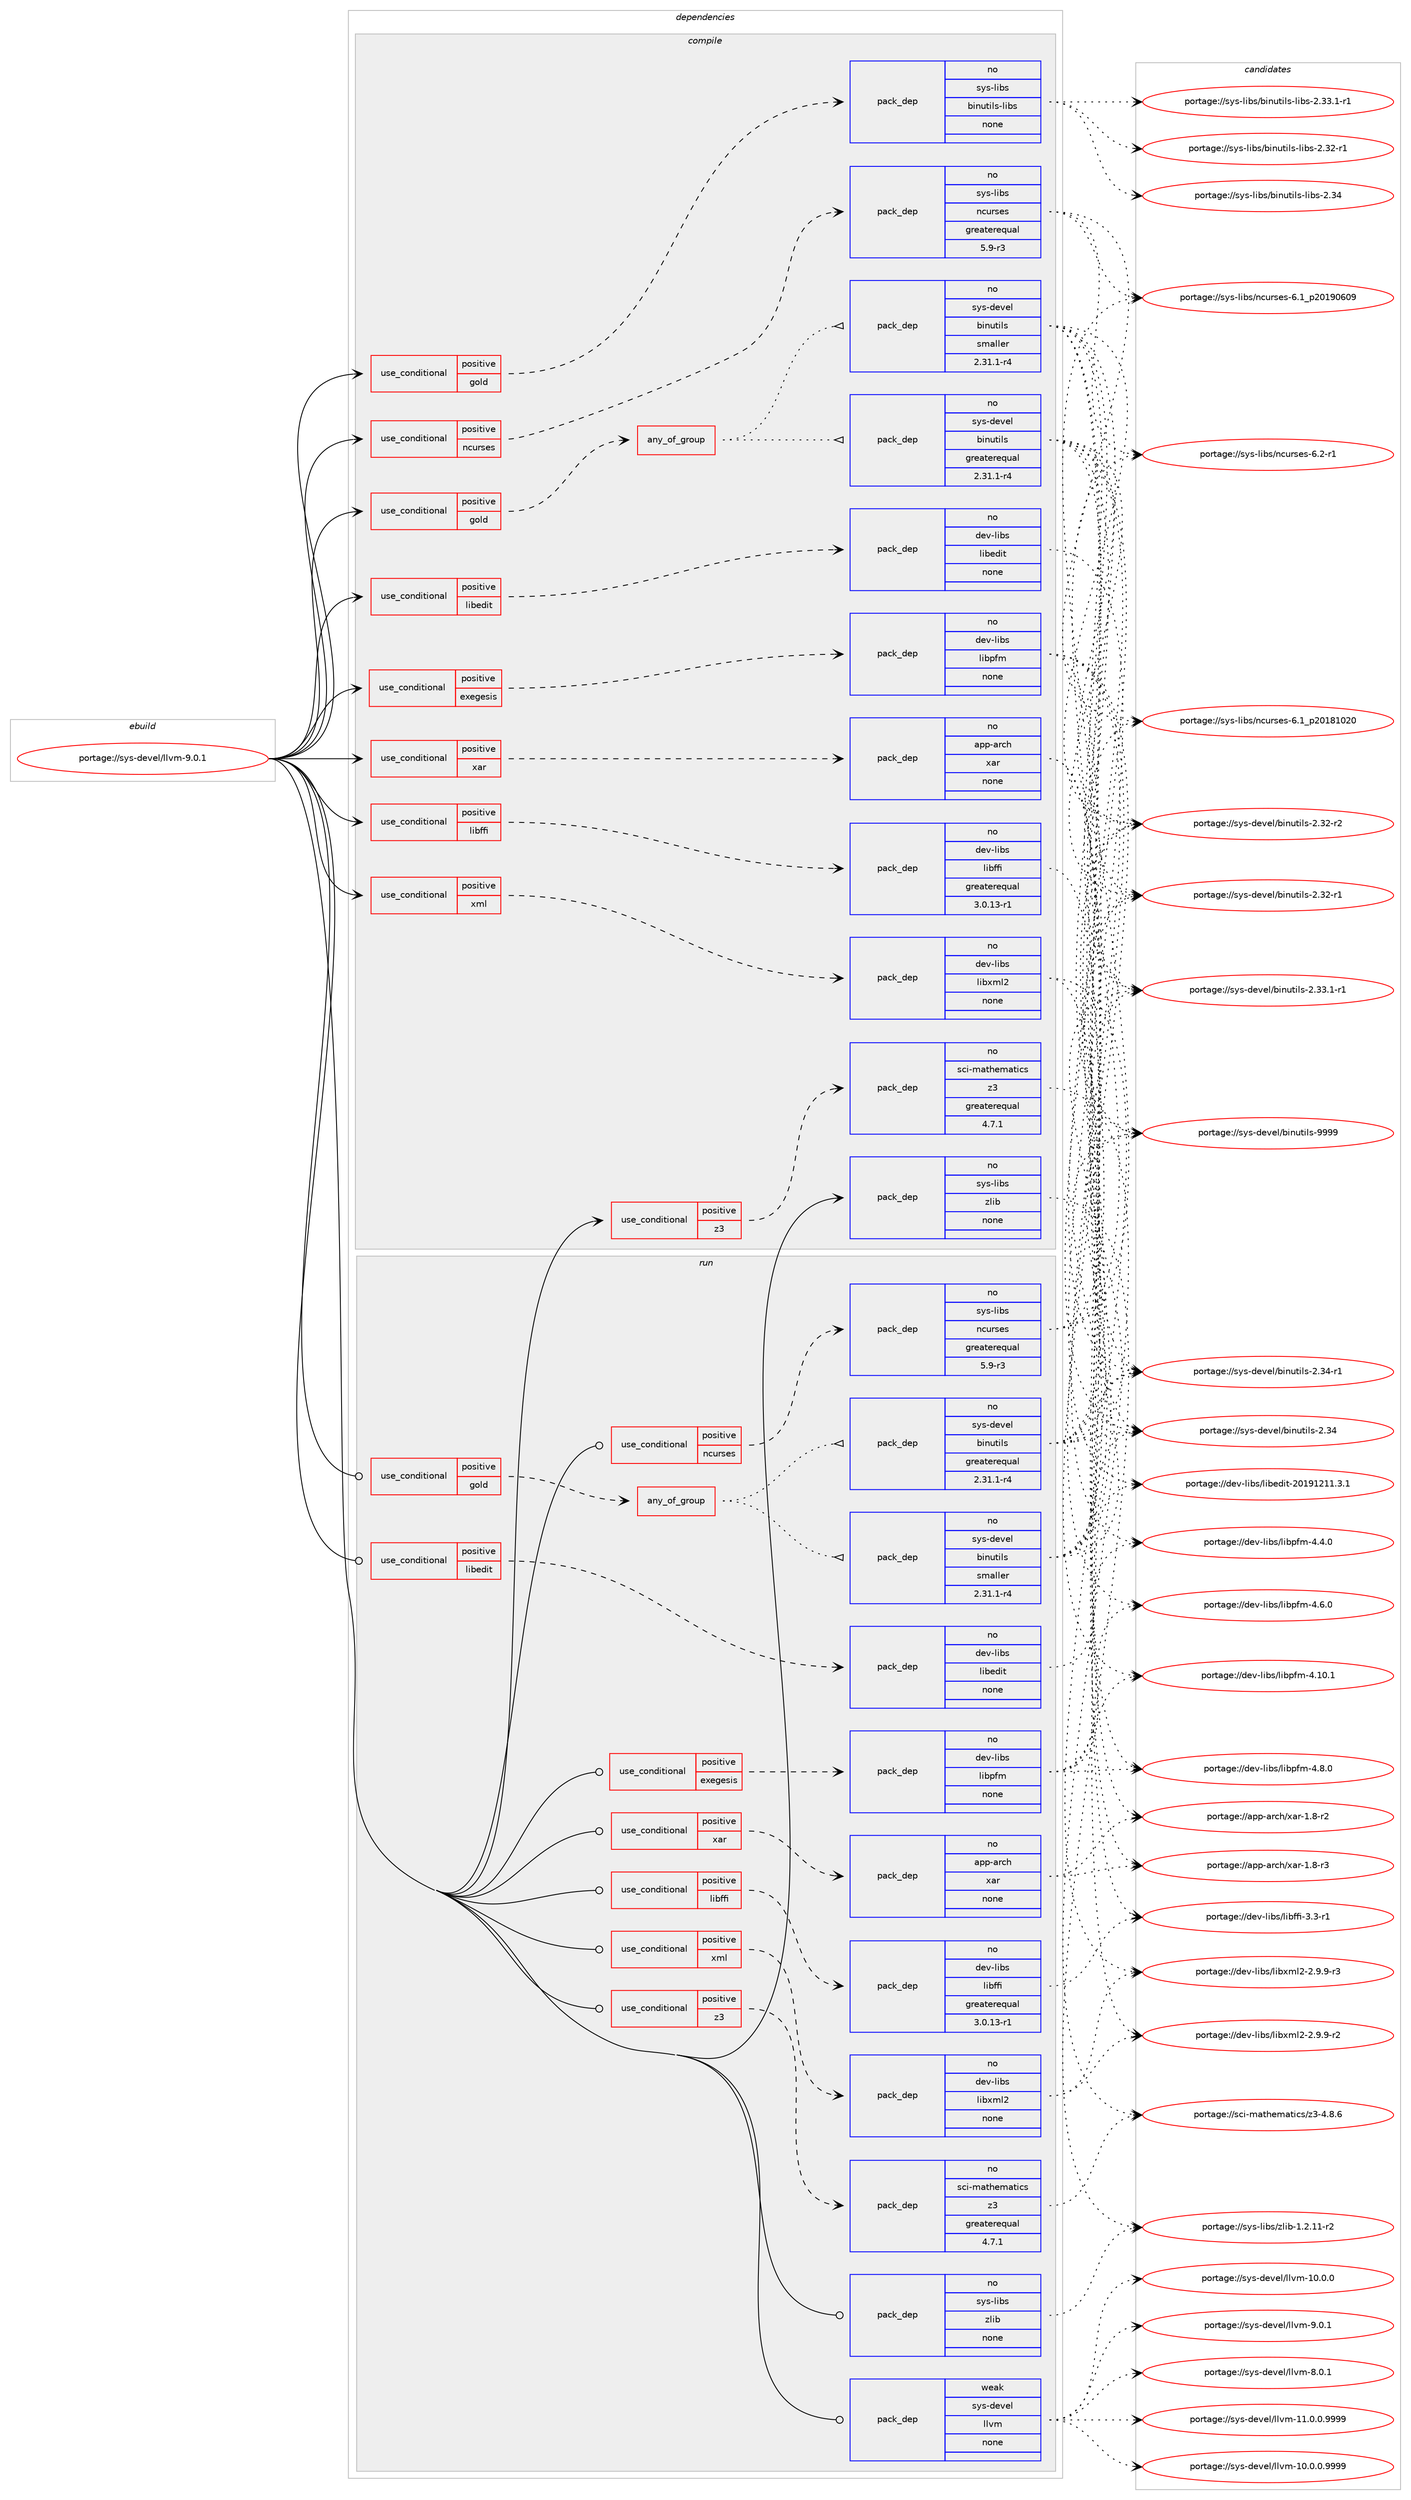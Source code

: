 digraph prolog {

# *************
# Graph options
# *************

newrank=true;
concentrate=true;
compound=true;
graph [rankdir=LR,fontname=Helvetica,fontsize=10,ranksep=1.5];#, ranksep=2.5, nodesep=0.2];
edge  [arrowhead=vee];
node  [fontname=Helvetica,fontsize=10];

# **********
# The ebuild
# **********

subgraph cluster_leftcol {
color=gray;
rank=same;
label=<<i>ebuild</i>>;
id [label="portage://sys-devel/llvm-9.0.1", color=red, width=4, href="../sys-devel/llvm-9.0.1.svg"];
}

# ****************
# The dependencies
# ****************

subgraph cluster_midcol {
color=gray;
label=<<i>dependencies</i>>;
subgraph cluster_compile {
fillcolor="#eeeeee";
style=filled;
label=<<i>compile</i>>;
subgraph cond589 {
dependency4130 [label=<<TABLE BORDER="0" CELLBORDER="1" CELLSPACING="0" CELLPADDING="4"><TR><TD ROWSPAN="3" CELLPADDING="10">use_conditional</TD></TR><TR><TD>positive</TD></TR><TR><TD>exegesis</TD></TR></TABLE>>, shape=none, color=red];
subgraph pack3447 {
dependency4131 [label=<<TABLE BORDER="0" CELLBORDER="1" CELLSPACING="0" CELLPADDING="4" WIDTH="220"><TR><TD ROWSPAN="6" CELLPADDING="30">pack_dep</TD></TR><TR><TD WIDTH="110">no</TD></TR><TR><TD>dev-libs</TD></TR><TR><TD>libpfm</TD></TR><TR><TD>none</TD></TR><TR><TD></TD></TR></TABLE>>, shape=none, color=blue];
}
dependency4130:e -> dependency4131:w [weight=20,style="dashed",arrowhead="vee"];
}
id:e -> dependency4130:w [weight=20,style="solid",arrowhead="vee"];
subgraph cond590 {
dependency4132 [label=<<TABLE BORDER="0" CELLBORDER="1" CELLSPACING="0" CELLPADDING="4"><TR><TD ROWSPAN="3" CELLPADDING="10">use_conditional</TD></TR><TR><TD>positive</TD></TR><TR><TD>gold</TD></TR></TABLE>>, shape=none, color=red];
subgraph any92 {
dependency4133 [label=<<TABLE BORDER="0" CELLBORDER="1" CELLSPACING="0" CELLPADDING="4"><TR><TD CELLPADDING="10">any_of_group</TD></TR></TABLE>>, shape=none, color=red];subgraph pack3448 {
dependency4134 [label=<<TABLE BORDER="0" CELLBORDER="1" CELLSPACING="0" CELLPADDING="4" WIDTH="220"><TR><TD ROWSPAN="6" CELLPADDING="30">pack_dep</TD></TR><TR><TD WIDTH="110">no</TD></TR><TR><TD>sys-devel</TD></TR><TR><TD>binutils</TD></TR><TR><TD>greaterequal</TD></TR><TR><TD>2.31.1-r4</TD></TR></TABLE>>, shape=none, color=blue];
}
dependency4133:e -> dependency4134:w [weight=20,style="dotted",arrowhead="oinv"];
subgraph pack3449 {
dependency4135 [label=<<TABLE BORDER="0" CELLBORDER="1" CELLSPACING="0" CELLPADDING="4" WIDTH="220"><TR><TD ROWSPAN="6" CELLPADDING="30">pack_dep</TD></TR><TR><TD WIDTH="110">no</TD></TR><TR><TD>sys-devel</TD></TR><TR><TD>binutils</TD></TR><TR><TD>smaller</TD></TR><TR><TD>2.31.1-r4</TD></TR></TABLE>>, shape=none, color=blue];
}
dependency4133:e -> dependency4135:w [weight=20,style="dotted",arrowhead="oinv"];
}
dependency4132:e -> dependency4133:w [weight=20,style="dashed",arrowhead="vee"];
}
id:e -> dependency4132:w [weight=20,style="solid",arrowhead="vee"];
subgraph cond591 {
dependency4136 [label=<<TABLE BORDER="0" CELLBORDER="1" CELLSPACING="0" CELLPADDING="4"><TR><TD ROWSPAN="3" CELLPADDING="10">use_conditional</TD></TR><TR><TD>positive</TD></TR><TR><TD>gold</TD></TR></TABLE>>, shape=none, color=red];
subgraph pack3450 {
dependency4137 [label=<<TABLE BORDER="0" CELLBORDER="1" CELLSPACING="0" CELLPADDING="4" WIDTH="220"><TR><TD ROWSPAN="6" CELLPADDING="30">pack_dep</TD></TR><TR><TD WIDTH="110">no</TD></TR><TR><TD>sys-libs</TD></TR><TR><TD>binutils-libs</TD></TR><TR><TD>none</TD></TR><TR><TD></TD></TR></TABLE>>, shape=none, color=blue];
}
dependency4136:e -> dependency4137:w [weight=20,style="dashed",arrowhead="vee"];
}
id:e -> dependency4136:w [weight=20,style="solid",arrowhead="vee"];
subgraph cond592 {
dependency4138 [label=<<TABLE BORDER="0" CELLBORDER="1" CELLSPACING="0" CELLPADDING="4"><TR><TD ROWSPAN="3" CELLPADDING="10">use_conditional</TD></TR><TR><TD>positive</TD></TR><TR><TD>libedit</TD></TR></TABLE>>, shape=none, color=red];
subgraph pack3451 {
dependency4139 [label=<<TABLE BORDER="0" CELLBORDER="1" CELLSPACING="0" CELLPADDING="4" WIDTH="220"><TR><TD ROWSPAN="6" CELLPADDING="30">pack_dep</TD></TR><TR><TD WIDTH="110">no</TD></TR><TR><TD>dev-libs</TD></TR><TR><TD>libedit</TD></TR><TR><TD>none</TD></TR><TR><TD></TD></TR></TABLE>>, shape=none, color=blue];
}
dependency4138:e -> dependency4139:w [weight=20,style="dashed",arrowhead="vee"];
}
id:e -> dependency4138:w [weight=20,style="solid",arrowhead="vee"];
subgraph cond593 {
dependency4140 [label=<<TABLE BORDER="0" CELLBORDER="1" CELLSPACING="0" CELLPADDING="4"><TR><TD ROWSPAN="3" CELLPADDING="10">use_conditional</TD></TR><TR><TD>positive</TD></TR><TR><TD>libffi</TD></TR></TABLE>>, shape=none, color=red];
subgraph pack3452 {
dependency4141 [label=<<TABLE BORDER="0" CELLBORDER="1" CELLSPACING="0" CELLPADDING="4" WIDTH="220"><TR><TD ROWSPAN="6" CELLPADDING="30">pack_dep</TD></TR><TR><TD WIDTH="110">no</TD></TR><TR><TD>dev-libs</TD></TR><TR><TD>libffi</TD></TR><TR><TD>greaterequal</TD></TR><TR><TD>3.0.13-r1</TD></TR></TABLE>>, shape=none, color=blue];
}
dependency4140:e -> dependency4141:w [weight=20,style="dashed",arrowhead="vee"];
}
id:e -> dependency4140:w [weight=20,style="solid",arrowhead="vee"];
subgraph cond594 {
dependency4142 [label=<<TABLE BORDER="0" CELLBORDER="1" CELLSPACING="0" CELLPADDING="4"><TR><TD ROWSPAN="3" CELLPADDING="10">use_conditional</TD></TR><TR><TD>positive</TD></TR><TR><TD>ncurses</TD></TR></TABLE>>, shape=none, color=red];
subgraph pack3453 {
dependency4143 [label=<<TABLE BORDER="0" CELLBORDER="1" CELLSPACING="0" CELLPADDING="4" WIDTH="220"><TR><TD ROWSPAN="6" CELLPADDING="30">pack_dep</TD></TR><TR><TD WIDTH="110">no</TD></TR><TR><TD>sys-libs</TD></TR><TR><TD>ncurses</TD></TR><TR><TD>greaterequal</TD></TR><TR><TD>5.9-r3</TD></TR></TABLE>>, shape=none, color=blue];
}
dependency4142:e -> dependency4143:w [weight=20,style="dashed",arrowhead="vee"];
}
id:e -> dependency4142:w [weight=20,style="solid",arrowhead="vee"];
subgraph cond595 {
dependency4144 [label=<<TABLE BORDER="0" CELLBORDER="1" CELLSPACING="0" CELLPADDING="4"><TR><TD ROWSPAN="3" CELLPADDING="10">use_conditional</TD></TR><TR><TD>positive</TD></TR><TR><TD>xar</TD></TR></TABLE>>, shape=none, color=red];
subgraph pack3454 {
dependency4145 [label=<<TABLE BORDER="0" CELLBORDER="1" CELLSPACING="0" CELLPADDING="4" WIDTH="220"><TR><TD ROWSPAN="6" CELLPADDING="30">pack_dep</TD></TR><TR><TD WIDTH="110">no</TD></TR><TR><TD>app-arch</TD></TR><TR><TD>xar</TD></TR><TR><TD>none</TD></TR><TR><TD></TD></TR></TABLE>>, shape=none, color=blue];
}
dependency4144:e -> dependency4145:w [weight=20,style="dashed",arrowhead="vee"];
}
id:e -> dependency4144:w [weight=20,style="solid",arrowhead="vee"];
subgraph cond596 {
dependency4146 [label=<<TABLE BORDER="0" CELLBORDER="1" CELLSPACING="0" CELLPADDING="4"><TR><TD ROWSPAN="3" CELLPADDING="10">use_conditional</TD></TR><TR><TD>positive</TD></TR><TR><TD>xml</TD></TR></TABLE>>, shape=none, color=red];
subgraph pack3455 {
dependency4147 [label=<<TABLE BORDER="0" CELLBORDER="1" CELLSPACING="0" CELLPADDING="4" WIDTH="220"><TR><TD ROWSPAN="6" CELLPADDING="30">pack_dep</TD></TR><TR><TD WIDTH="110">no</TD></TR><TR><TD>dev-libs</TD></TR><TR><TD>libxml2</TD></TR><TR><TD>none</TD></TR><TR><TD></TD></TR></TABLE>>, shape=none, color=blue];
}
dependency4146:e -> dependency4147:w [weight=20,style="dashed",arrowhead="vee"];
}
id:e -> dependency4146:w [weight=20,style="solid",arrowhead="vee"];
subgraph cond597 {
dependency4148 [label=<<TABLE BORDER="0" CELLBORDER="1" CELLSPACING="0" CELLPADDING="4"><TR><TD ROWSPAN="3" CELLPADDING="10">use_conditional</TD></TR><TR><TD>positive</TD></TR><TR><TD>z3</TD></TR></TABLE>>, shape=none, color=red];
subgraph pack3456 {
dependency4149 [label=<<TABLE BORDER="0" CELLBORDER="1" CELLSPACING="0" CELLPADDING="4" WIDTH="220"><TR><TD ROWSPAN="6" CELLPADDING="30">pack_dep</TD></TR><TR><TD WIDTH="110">no</TD></TR><TR><TD>sci-mathematics</TD></TR><TR><TD>z3</TD></TR><TR><TD>greaterequal</TD></TR><TR><TD>4.7.1</TD></TR></TABLE>>, shape=none, color=blue];
}
dependency4148:e -> dependency4149:w [weight=20,style="dashed",arrowhead="vee"];
}
id:e -> dependency4148:w [weight=20,style="solid",arrowhead="vee"];
subgraph pack3457 {
dependency4150 [label=<<TABLE BORDER="0" CELLBORDER="1" CELLSPACING="0" CELLPADDING="4" WIDTH="220"><TR><TD ROWSPAN="6" CELLPADDING="30">pack_dep</TD></TR><TR><TD WIDTH="110">no</TD></TR><TR><TD>sys-libs</TD></TR><TR><TD>zlib</TD></TR><TR><TD>none</TD></TR><TR><TD></TD></TR></TABLE>>, shape=none, color=blue];
}
id:e -> dependency4150:w [weight=20,style="solid",arrowhead="vee"];
}
subgraph cluster_compileandrun {
fillcolor="#eeeeee";
style=filled;
label=<<i>compile and run</i>>;
}
subgraph cluster_run {
fillcolor="#eeeeee";
style=filled;
label=<<i>run</i>>;
subgraph cond598 {
dependency4151 [label=<<TABLE BORDER="0" CELLBORDER="1" CELLSPACING="0" CELLPADDING="4"><TR><TD ROWSPAN="3" CELLPADDING="10">use_conditional</TD></TR><TR><TD>positive</TD></TR><TR><TD>exegesis</TD></TR></TABLE>>, shape=none, color=red];
subgraph pack3458 {
dependency4152 [label=<<TABLE BORDER="0" CELLBORDER="1" CELLSPACING="0" CELLPADDING="4" WIDTH="220"><TR><TD ROWSPAN="6" CELLPADDING="30">pack_dep</TD></TR><TR><TD WIDTH="110">no</TD></TR><TR><TD>dev-libs</TD></TR><TR><TD>libpfm</TD></TR><TR><TD>none</TD></TR><TR><TD></TD></TR></TABLE>>, shape=none, color=blue];
}
dependency4151:e -> dependency4152:w [weight=20,style="dashed",arrowhead="vee"];
}
id:e -> dependency4151:w [weight=20,style="solid",arrowhead="odot"];
subgraph cond599 {
dependency4153 [label=<<TABLE BORDER="0" CELLBORDER="1" CELLSPACING="0" CELLPADDING="4"><TR><TD ROWSPAN="3" CELLPADDING="10">use_conditional</TD></TR><TR><TD>positive</TD></TR><TR><TD>gold</TD></TR></TABLE>>, shape=none, color=red];
subgraph any93 {
dependency4154 [label=<<TABLE BORDER="0" CELLBORDER="1" CELLSPACING="0" CELLPADDING="4"><TR><TD CELLPADDING="10">any_of_group</TD></TR></TABLE>>, shape=none, color=red];subgraph pack3459 {
dependency4155 [label=<<TABLE BORDER="0" CELLBORDER="1" CELLSPACING="0" CELLPADDING="4" WIDTH="220"><TR><TD ROWSPAN="6" CELLPADDING="30">pack_dep</TD></TR><TR><TD WIDTH="110">no</TD></TR><TR><TD>sys-devel</TD></TR><TR><TD>binutils</TD></TR><TR><TD>greaterequal</TD></TR><TR><TD>2.31.1-r4</TD></TR></TABLE>>, shape=none, color=blue];
}
dependency4154:e -> dependency4155:w [weight=20,style="dotted",arrowhead="oinv"];
subgraph pack3460 {
dependency4156 [label=<<TABLE BORDER="0" CELLBORDER="1" CELLSPACING="0" CELLPADDING="4" WIDTH="220"><TR><TD ROWSPAN="6" CELLPADDING="30">pack_dep</TD></TR><TR><TD WIDTH="110">no</TD></TR><TR><TD>sys-devel</TD></TR><TR><TD>binutils</TD></TR><TR><TD>smaller</TD></TR><TR><TD>2.31.1-r4</TD></TR></TABLE>>, shape=none, color=blue];
}
dependency4154:e -> dependency4156:w [weight=20,style="dotted",arrowhead="oinv"];
}
dependency4153:e -> dependency4154:w [weight=20,style="dashed",arrowhead="vee"];
}
id:e -> dependency4153:w [weight=20,style="solid",arrowhead="odot"];
subgraph cond600 {
dependency4157 [label=<<TABLE BORDER="0" CELLBORDER="1" CELLSPACING="0" CELLPADDING="4"><TR><TD ROWSPAN="3" CELLPADDING="10">use_conditional</TD></TR><TR><TD>positive</TD></TR><TR><TD>libedit</TD></TR></TABLE>>, shape=none, color=red];
subgraph pack3461 {
dependency4158 [label=<<TABLE BORDER="0" CELLBORDER="1" CELLSPACING="0" CELLPADDING="4" WIDTH="220"><TR><TD ROWSPAN="6" CELLPADDING="30">pack_dep</TD></TR><TR><TD WIDTH="110">no</TD></TR><TR><TD>dev-libs</TD></TR><TR><TD>libedit</TD></TR><TR><TD>none</TD></TR><TR><TD></TD></TR></TABLE>>, shape=none, color=blue];
}
dependency4157:e -> dependency4158:w [weight=20,style="dashed",arrowhead="vee"];
}
id:e -> dependency4157:w [weight=20,style="solid",arrowhead="odot"];
subgraph cond601 {
dependency4159 [label=<<TABLE BORDER="0" CELLBORDER="1" CELLSPACING="0" CELLPADDING="4"><TR><TD ROWSPAN="3" CELLPADDING="10">use_conditional</TD></TR><TR><TD>positive</TD></TR><TR><TD>libffi</TD></TR></TABLE>>, shape=none, color=red];
subgraph pack3462 {
dependency4160 [label=<<TABLE BORDER="0" CELLBORDER="1" CELLSPACING="0" CELLPADDING="4" WIDTH="220"><TR><TD ROWSPAN="6" CELLPADDING="30">pack_dep</TD></TR><TR><TD WIDTH="110">no</TD></TR><TR><TD>dev-libs</TD></TR><TR><TD>libffi</TD></TR><TR><TD>greaterequal</TD></TR><TR><TD>3.0.13-r1</TD></TR></TABLE>>, shape=none, color=blue];
}
dependency4159:e -> dependency4160:w [weight=20,style="dashed",arrowhead="vee"];
}
id:e -> dependency4159:w [weight=20,style="solid",arrowhead="odot"];
subgraph cond602 {
dependency4161 [label=<<TABLE BORDER="0" CELLBORDER="1" CELLSPACING="0" CELLPADDING="4"><TR><TD ROWSPAN="3" CELLPADDING="10">use_conditional</TD></TR><TR><TD>positive</TD></TR><TR><TD>ncurses</TD></TR></TABLE>>, shape=none, color=red];
subgraph pack3463 {
dependency4162 [label=<<TABLE BORDER="0" CELLBORDER="1" CELLSPACING="0" CELLPADDING="4" WIDTH="220"><TR><TD ROWSPAN="6" CELLPADDING="30">pack_dep</TD></TR><TR><TD WIDTH="110">no</TD></TR><TR><TD>sys-libs</TD></TR><TR><TD>ncurses</TD></TR><TR><TD>greaterequal</TD></TR><TR><TD>5.9-r3</TD></TR></TABLE>>, shape=none, color=blue];
}
dependency4161:e -> dependency4162:w [weight=20,style="dashed",arrowhead="vee"];
}
id:e -> dependency4161:w [weight=20,style="solid",arrowhead="odot"];
subgraph cond603 {
dependency4163 [label=<<TABLE BORDER="0" CELLBORDER="1" CELLSPACING="0" CELLPADDING="4"><TR><TD ROWSPAN="3" CELLPADDING="10">use_conditional</TD></TR><TR><TD>positive</TD></TR><TR><TD>xar</TD></TR></TABLE>>, shape=none, color=red];
subgraph pack3464 {
dependency4164 [label=<<TABLE BORDER="0" CELLBORDER="1" CELLSPACING="0" CELLPADDING="4" WIDTH="220"><TR><TD ROWSPAN="6" CELLPADDING="30">pack_dep</TD></TR><TR><TD WIDTH="110">no</TD></TR><TR><TD>app-arch</TD></TR><TR><TD>xar</TD></TR><TR><TD>none</TD></TR><TR><TD></TD></TR></TABLE>>, shape=none, color=blue];
}
dependency4163:e -> dependency4164:w [weight=20,style="dashed",arrowhead="vee"];
}
id:e -> dependency4163:w [weight=20,style="solid",arrowhead="odot"];
subgraph cond604 {
dependency4165 [label=<<TABLE BORDER="0" CELLBORDER="1" CELLSPACING="0" CELLPADDING="4"><TR><TD ROWSPAN="3" CELLPADDING="10">use_conditional</TD></TR><TR><TD>positive</TD></TR><TR><TD>xml</TD></TR></TABLE>>, shape=none, color=red];
subgraph pack3465 {
dependency4166 [label=<<TABLE BORDER="0" CELLBORDER="1" CELLSPACING="0" CELLPADDING="4" WIDTH="220"><TR><TD ROWSPAN="6" CELLPADDING="30">pack_dep</TD></TR><TR><TD WIDTH="110">no</TD></TR><TR><TD>dev-libs</TD></TR><TR><TD>libxml2</TD></TR><TR><TD>none</TD></TR><TR><TD></TD></TR></TABLE>>, shape=none, color=blue];
}
dependency4165:e -> dependency4166:w [weight=20,style="dashed",arrowhead="vee"];
}
id:e -> dependency4165:w [weight=20,style="solid",arrowhead="odot"];
subgraph cond605 {
dependency4167 [label=<<TABLE BORDER="0" CELLBORDER="1" CELLSPACING="0" CELLPADDING="4"><TR><TD ROWSPAN="3" CELLPADDING="10">use_conditional</TD></TR><TR><TD>positive</TD></TR><TR><TD>z3</TD></TR></TABLE>>, shape=none, color=red];
subgraph pack3466 {
dependency4168 [label=<<TABLE BORDER="0" CELLBORDER="1" CELLSPACING="0" CELLPADDING="4" WIDTH="220"><TR><TD ROWSPAN="6" CELLPADDING="30">pack_dep</TD></TR><TR><TD WIDTH="110">no</TD></TR><TR><TD>sci-mathematics</TD></TR><TR><TD>z3</TD></TR><TR><TD>greaterequal</TD></TR><TR><TD>4.7.1</TD></TR></TABLE>>, shape=none, color=blue];
}
dependency4167:e -> dependency4168:w [weight=20,style="dashed",arrowhead="vee"];
}
id:e -> dependency4167:w [weight=20,style="solid",arrowhead="odot"];
subgraph pack3467 {
dependency4169 [label=<<TABLE BORDER="0" CELLBORDER="1" CELLSPACING="0" CELLPADDING="4" WIDTH="220"><TR><TD ROWSPAN="6" CELLPADDING="30">pack_dep</TD></TR><TR><TD WIDTH="110">no</TD></TR><TR><TD>sys-libs</TD></TR><TR><TD>zlib</TD></TR><TR><TD>none</TD></TR><TR><TD></TD></TR></TABLE>>, shape=none, color=blue];
}
id:e -> dependency4169:w [weight=20,style="solid",arrowhead="odot"];
subgraph pack3468 {
dependency4170 [label=<<TABLE BORDER="0" CELLBORDER="1" CELLSPACING="0" CELLPADDING="4" WIDTH="220"><TR><TD ROWSPAN="6" CELLPADDING="30">pack_dep</TD></TR><TR><TD WIDTH="110">weak</TD></TR><TR><TD>sys-devel</TD></TR><TR><TD>llvm</TD></TR><TR><TD>none</TD></TR><TR><TD></TD></TR></TABLE>>, shape=none, color=blue];
}
id:e -> dependency4170:w [weight=20,style="solid",arrowhead="odot"];
}
}

# **************
# The candidates
# **************

subgraph cluster_choices {
rank=same;
color=gray;
label=<<i>candidates</i>>;

subgraph choice3447 {
color=black;
nodesep=1;
choice10010111845108105981154710810598112102109455246564648 [label="portage://dev-libs/libpfm-4.8.0", color=red, width=4,href="../dev-libs/libpfm-4.8.0.svg"];
choice10010111845108105981154710810598112102109455246544648 [label="portage://dev-libs/libpfm-4.6.0", color=red, width=4,href="../dev-libs/libpfm-4.6.0.svg"];
choice10010111845108105981154710810598112102109455246524648 [label="portage://dev-libs/libpfm-4.4.0", color=red, width=4,href="../dev-libs/libpfm-4.4.0.svg"];
choice1001011184510810598115471081059811210210945524649484649 [label="portage://dev-libs/libpfm-4.10.1", color=red, width=4,href="../dev-libs/libpfm-4.10.1.svg"];
dependency4131:e -> choice10010111845108105981154710810598112102109455246564648:w [style=dotted,weight="100"];
dependency4131:e -> choice10010111845108105981154710810598112102109455246544648:w [style=dotted,weight="100"];
dependency4131:e -> choice10010111845108105981154710810598112102109455246524648:w [style=dotted,weight="100"];
dependency4131:e -> choice1001011184510810598115471081059811210210945524649484649:w [style=dotted,weight="100"];
}
subgraph choice3448 {
color=black;
nodesep=1;
choice1151211154510010111810110847981051101171161051081154557575757 [label="portage://sys-devel/binutils-9999", color=red, width=4,href="../sys-devel/binutils-9999.svg"];
choice11512111545100101118101108479810511011711610510811545504651524511449 [label="portage://sys-devel/binutils-2.34-r1", color=red, width=4,href="../sys-devel/binutils-2.34-r1.svg"];
choice1151211154510010111810110847981051101171161051081154550465152 [label="portage://sys-devel/binutils-2.34", color=red, width=4,href="../sys-devel/binutils-2.34.svg"];
choice115121115451001011181011084798105110117116105108115455046515146494511449 [label="portage://sys-devel/binutils-2.33.1-r1", color=red, width=4,href="../sys-devel/binutils-2.33.1-r1.svg"];
choice11512111545100101118101108479810511011711610510811545504651504511450 [label="portage://sys-devel/binutils-2.32-r2", color=red, width=4,href="../sys-devel/binutils-2.32-r2.svg"];
choice11512111545100101118101108479810511011711610510811545504651504511449 [label="portage://sys-devel/binutils-2.32-r1", color=red, width=4,href="../sys-devel/binutils-2.32-r1.svg"];
dependency4134:e -> choice1151211154510010111810110847981051101171161051081154557575757:w [style=dotted,weight="100"];
dependency4134:e -> choice11512111545100101118101108479810511011711610510811545504651524511449:w [style=dotted,weight="100"];
dependency4134:e -> choice1151211154510010111810110847981051101171161051081154550465152:w [style=dotted,weight="100"];
dependency4134:e -> choice115121115451001011181011084798105110117116105108115455046515146494511449:w [style=dotted,weight="100"];
dependency4134:e -> choice11512111545100101118101108479810511011711610510811545504651504511450:w [style=dotted,weight="100"];
dependency4134:e -> choice11512111545100101118101108479810511011711610510811545504651504511449:w [style=dotted,weight="100"];
}
subgraph choice3449 {
color=black;
nodesep=1;
choice1151211154510010111810110847981051101171161051081154557575757 [label="portage://sys-devel/binutils-9999", color=red, width=4,href="../sys-devel/binutils-9999.svg"];
choice11512111545100101118101108479810511011711610510811545504651524511449 [label="portage://sys-devel/binutils-2.34-r1", color=red, width=4,href="../sys-devel/binutils-2.34-r1.svg"];
choice1151211154510010111810110847981051101171161051081154550465152 [label="portage://sys-devel/binutils-2.34", color=red, width=4,href="../sys-devel/binutils-2.34.svg"];
choice115121115451001011181011084798105110117116105108115455046515146494511449 [label="portage://sys-devel/binutils-2.33.1-r1", color=red, width=4,href="../sys-devel/binutils-2.33.1-r1.svg"];
choice11512111545100101118101108479810511011711610510811545504651504511450 [label="portage://sys-devel/binutils-2.32-r2", color=red, width=4,href="../sys-devel/binutils-2.32-r2.svg"];
choice11512111545100101118101108479810511011711610510811545504651504511449 [label="portage://sys-devel/binutils-2.32-r1", color=red, width=4,href="../sys-devel/binutils-2.32-r1.svg"];
dependency4135:e -> choice1151211154510010111810110847981051101171161051081154557575757:w [style=dotted,weight="100"];
dependency4135:e -> choice11512111545100101118101108479810511011711610510811545504651524511449:w [style=dotted,weight="100"];
dependency4135:e -> choice1151211154510010111810110847981051101171161051081154550465152:w [style=dotted,weight="100"];
dependency4135:e -> choice115121115451001011181011084798105110117116105108115455046515146494511449:w [style=dotted,weight="100"];
dependency4135:e -> choice11512111545100101118101108479810511011711610510811545504651504511450:w [style=dotted,weight="100"];
dependency4135:e -> choice11512111545100101118101108479810511011711610510811545504651504511449:w [style=dotted,weight="100"];
}
subgraph choice3450 {
color=black;
nodesep=1;
choice1151211154510810598115479810511011711610510811545108105981154550465152 [label="portage://sys-libs/binutils-libs-2.34", color=red, width=4,href="../sys-libs/binutils-libs-2.34.svg"];
choice115121115451081059811547981051101171161051081154510810598115455046515146494511449 [label="portage://sys-libs/binutils-libs-2.33.1-r1", color=red, width=4,href="../sys-libs/binutils-libs-2.33.1-r1.svg"];
choice11512111545108105981154798105110117116105108115451081059811545504651504511449 [label="portage://sys-libs/binutils-libs-2.32-r1", color=red, width=4,href="../sys-libs/binutils-libs-2.32-r1.svg"];
dependency4137:e -> choice1151211154510810598115479810511011711610510811545108105981154550465152:w [style=dotted,weight="100"];
dependency4137:e -> choice115121115451081059811547981051101171161051081154510810598115455046515146494511449:w [style=dotted,weight="100"];
dependency4137:e -> choice11512111545108105981154798105110117116105108115451081059811545504651504511449:w [style=dotted,weight="100"];
}
subgraph choice3451 {
color=black;
nodesep=1;
choice1001011184510810598115471081059810110010511645504849574950494946514649 [label="portage://dev-libs/libedit-20191211.3.1", color=red, width=4,href="../dev-libs/libedit-20191211.3.1.svg"];
dependency4139:e -> choice1001011184510810598115471081059810110010511645504849574950494946514649:w [style=dotted,weight="100"];
}
subgraph choice3452 {
color=black;
nodesep=1;
choice10010111845108105981154710810598102102105455146514511449 [label="portage://dev-libs/libffi-3.3-r1", color=red, width=4,href="../dev-libs/libffi-3.3-r1.svg"];
dependency4141:e -> choice10010111845108105981154710810598102102105455146514511449:w [style=dotted,weight="100"];
}
subgraph choice3453 {
color=black;
nodesep=1;
choice11512111545108105981154711099117114115101115455446504511449 [label="portage://sys-libs/ncurses-6.2-r1", color=red, width=4,href="../sys-libs/ncurses-6.2-r1.svg"];
choice1151211154510810598115471109911711411510111545544649951125048495748544857 [label="portage://sys-libs/ncurses-6.1_p20190609", color=red, width=4,href="../sys-libs/ncurses-6.1_p20190609.svg"];
choice1151211154510810598115471109911711411510111545544649951125048495649485048 [label="portage://sys-libs/ncurses-6.1_p20181020", color=red, width=4,href="../sys-libs/ncurses-6.1_p20181020.svg"];
dependency4143:e -> choice11512111545108105981154711099117114115101115455446504511449:w [style=dotted,weight="100"];
dependency4143:e -> choice1151211154510810598115471109911711411510111545544649951125048495748544857:w [style=dotted,weight="100"];
dependency4143:e -> choice1151211154510810598115471109911711411510111545544649951125048495649485048:w [style=dotted,weight="100"];
}
subgraph choice3454 {
color=black;
nodesep=1;
choice971121124597114991044712097114454946564511451 [label="portage://app-arch/xar-1.8-r3", color=red, width=4,href="../app-arch/xar-1.8-r3.svg"];
choice971121124597114991044712097114454946564511450 [label="portage://app-arch/xar-1.8-r2", color=red, width=4,href="../app-arch/xar-1.8-r2.svg"];
dependency4145:e -> choice971121124597114991044712097114454946564511451:w [style=dotted,weight="100"];
dependency4145:e -> choice971121124597114991044712097114454946564511450:w [style=dotted,weight="100"];
}
subgraph choice3455 {
color=black;
nodesep=1;
choice10010111845108105981154710810598120109108504550465746574511451 [label="portage://dev-libs/libxml2-2.9.9-r3", color=red, width=4,href="../dev-libs/libxml2-2.9.9-r3.svg"];
choice10010111845108105981154710810598120109108504550465746574511450 [label="portage://dev-libs/libxml2-2.9.9-r2", color=red, width=4,href="../dev-libs/libxml2-2.9.9-r2.svg"];
dependency4147:e -> choice10010111845108105981154710810598120109108504550465746574511451:w [style=dotted,weight="100"];
dependency4147:e -> choice10010111845108105981154710810598120109108504550465746574511450:w [style=dotted,weight="100"];
}
subgraph choice3456 {
color=black;
nodesep=1;
choice11599105451099711610410110997116105991154712251455246564654 [label="portage://sci-mathematics/z3-4.8.6", color=red, width=4,href="../sci-mathematics/z3-4.8.6.svg"];
dependency4149:e -> choice11599105451099711610410110997116105991154712251455246564654:w [style=dotted,weight="100"];
}
subgraph choice3457 {
color=black;
nodesep=1;
choice11512111545108105981154712210810598454946504649494511450 [label="portage://sys-libs/zlib-1.2.11-r2", color=red, width=4,href="../sys-libs/zlib-1.2.11-r2.svg"];
dependency4150:e -> choice11512111545108105981154712210810598454946504649494511450:w [style=dotted,weight="100"];
}
subgraph choice3458 {
color=black;
nodesep=1;
choice10010111845108105981154710810598112102109455246564648 [label="portage://dev-libs/libpfm-4.8.0", color=red, width=4,href="../dev-libs/libpfm-4.8.0.svg"];
choice10010111845108105981154710810598112102109455246544648 [label="portage://dev-libs/libpfm-4.6.0", color=red, width=4,href="../dev-libs/libpfm-4.6.0.svg"];
choice10010111845108105981154710810598112102109455246524648 [label="portage://dev-libs/libpfm-4.4.0", color=red, width=4,href="../dev-libs/libpfm-4.4.0.svg"];
choice1001011184510810598115471081059811210210945524649484649 [label="portage://dev-libs/libpfm-4.10.1", color=red, width=4,href="../dev-libs/libpfm-4.10.1.svg"];
dependency4152:e -> choice10010111845108105981154710810598112102109455246564648:w [style=dotted,weight="100"];
dependency4152:e -> choice10010111845108105981154710810598112102109455246544648:w [style=dotted,weight="100"];
dependency4152:e -> choice10010111845108105981154710810598112102109455246524648:w [style=dotted,weight="100"];
dependency4152:e -> choice1001011184510810598115471081059811210210945524649484649:w [style=dotted,weight="100"];
}
subgraph choice3459 {
color=black;
nodesep=1;
choice1151211154510010111810110847981051101171161051081154557575757 [label="portage://sys-devel/binutils-9999", color=red, width=4,href="../sys-devel/binutils-9999.svg"];
choice11512111545100101118101108479810511011711610510811545504651524511449 [label="portage://sys-devel/binutils-2.34-r1", color=red, width=4,href="../sys-devel/binutils-2.34-r1.svg"];
choice1151211154510010111810110847981051101171161051081154550465152 [label="portage://sys-devel/binutils-2.34", color=red, width=4,href="../sys-devel/binutils-2.34.svg"];
choice115121115451001011181011084798105110117116105108115455046515146494511449 [label="portage://sys-devel/binutils-2.33.1-r1", color=red, width=4,href="../sys-devel/binutils-2.33.1-r1.svg"];
choice11512111545100101118101108479810511011711610510811545504651504511450 [label="portage://sys-devel/binutils-2.32-r2", color=red, width=4,href="../sys-devel/binutils-2.32-r2.svg"];
choice11512111545100101118101108479810511011711610510811545504651504511449 [label="portage://sys-devel/binutils-2.32-r1", color=red, width=4,href="../sys-devel/binutils-2.32-r1.svg"];
dependency4155:e -> choice1151211154510010111810110847981051101171161051081154557575757:w [style=dotted,weight="100"];
dependency4155:e -> choice11512111545100101118101108479810511011711610510811545504651524511449:w [style=dotted,weight="100"];
dependency4155:e -> choice1151211154510010111810110847981051101171161051081154550465152:w [style=dotted,weight="100"];
dependency4155:e -> choice115121115451001011181011084798105110117116105108115455046515146494511449:w [style=dotted,weight="100"];
dependency4155:e -> choice11512111545100101118101108479810511011711610510811545504651504511450:w [style=dotted,weight="100"];
dependency4155:e -> choice11512111545100101118101108479810511011711610510811545504651504511449:w [style=dotted,weight="100"];
}
subgraph choice3460 {
color=black;
nodesep=1;
choice1151211154510010111810110847981051101171161051081154557575757 [label="portage://sys-devel/binutils-9999", color=red, width=4,href="../sys-devel/binutils-9999.svg"];
choice11512111545100101118101108479810511011711610510811545504651524511449 [label="portage://sys-devel/binutils-2.34-r1", color=red, width=4,href="../sys-devel/binutils-2.34-r1.svg"];
choice1151211154510010111810110847981051101171161051081154550465152 [label="portage://sys-devel/binutils-2.34", color=red, width=4,href="../sys-devel/binutils-2.34.svg"];
choice115121115451001011181011084798105110117116105108115455046515146494511449 [label="portage://sys-devel/binutils-2.33.1-r1", color=red, width=4,href="../sys-devel/binutils-2.33.1-r1.svg"];
choice11512111545100101118101108479810511011711610510811545504651504511450 [label="portage://sys-devel/binutils-2.32-r2", color=red, width=4,href="../sys-devel/binutils-2.32-r2.svg"];
choice11512111545100101118101108479810511011711610510811545504651504511449 [label="portage://sys-devel/binutils-2.32-r1", color=red, width=4,href="../sys-devel/binutils-2.32-r1.svg"];
dependency4156:e -> choice1151211154510010111810110847981051101171161051081154557575757:w [style=dotted,weight="100"];
dependency4156:e -> choice11512111545100101118101108479810511011711610510811545504651524511449:w [style=dotted,weight="100"];
dependency4156:e -> choice1151211154510010111810110847981051101171161051081154550465152:w [style=dotted,weight="100"];
dependency4156:e -> choice115121115451001011181011084798105110117116105108115455046515146494511449:w [style=dotted,weight="100"];
dependency4156:e -> choice11512111545100101118101108479810511011711610510811545504651504511450:w [style=dotted,weight="100"];
dependency4156:e -> choice11512111545100101118101108479810511011711610510811545504651504511449:w [style=dotted,weight="100"];
}
subgraph choice3461 {
color=black;
nodesep=1;
choice1001011184510810598115471081059810110010511645504849574950494946514649 [label="portage://dev-libs/libedit-20191211.3.1", color=red, width=4,href="../dev-libs/libedit-20191211.3.1.svg"];
dependency4158:e -> choice1001011184510810598115471081059810110010511645504849574950494946514649:w [style=dotted,weight="100"];
}
subgraph choice3462 {
color=black;
nodesep=1;
choice10010111845108105981154710810598102102105455146514511449 [label="portage://dev-libs/libffi-3.3-r1", color=red, width=4,href="../dev-libs/libffi-3.3-r1.svg"];
dependency4160:e -> choice10010111845108105981154710810598102102105455146514511449:w [style=dotted,weight="100"];
}
subgraph choice3463 {
color=black;
nodesep=1;
choice11512111545108105981154711099117114115101115455446504511449 [label="portage://sys-libs/ncurses-6.2-r1", color=red, width=4,href="../sys-libs/ncurses-6.2-r1.svg"];
choice1151211154510810598115471109911711411510111545544649951125048495748544857 [label="portage://sys-libs/ncurses-6.1_p20190609", color=red, width=4,href="../sys-libs/ncurses-6.1_p20190609.svg"];
choice1151211154510810598115471109911711411510111545544649951125048495649485048 [label="portage://sys-libs/ncurses-6.1_p20181020", color=red, width=4,href="../sys-libs/ncurses-6.1_p20181020.svg"];
dependency4162:e -> choice11512111545108105981154711099117114115101115455446504511449:w [style=dotted,weight="100"];
dependency4162:e -> choice1151211154510810598115471109911711411510111545544649951125048495748544857:w [style=dotted,weight="100"];
dependency4162:e -> choice1151211154510810598115471109911711411510111545544649951125048495649485048:w [style=dotted,weight="100"];
}
subgraph choice3464 {
color=black;
nodesep=1;
choice971121124597114991044712097114454946564511451 [label="portage://app-arch/xar-1.8-r3", color=red, width=4,href="../app-arch/xar-1.8-r3.svg"];
choice971121124597114991044712097114454946564511450 [label="portage://app-arch/xar-1.8-r2", color=red, width=4,href="../app-arch/xar-1.8-r2.svg"];
dependency4164:e -> choice971121124597114991044712097114454946564511451:w [style=dotted,weight="100"];
dependency4164:e -> choice971121124597114991044712097114454946564511450:w [style=dotted,weight="100"];
}
subgraph choice3465 {
color=black;
nodesep=1;
choice10010111845108105981154710810598120109108504550465746574511451 [label="portage://dev-libs/libxml2-2.9.9-r3", color=red, width=4,href="../dev-libs/libxml2-2.9.9-r3.svg"];
choice10010111845108105981154710810598120109108504550465746574511450 [label="portage://dev-libs/libxml2-2.9.9-r2", color=red, width=4,href="../dev-libs/libxml2-2.9.9-r2.svg"];
dependency4166:e -> choice10010111845108105981154710810598120109108504550465746574511451:w [style=dotted,weight="100"];
dependency4166:e -> choice10010111845108105981154710810598120109108504550465746574511450:w [style=dotted,weight="100"];
}
subgraph choice3466 {
color=black;
nodesep=1;
choice11599105451099711610410110997116105991154712251455246564654 [label="portage://sci-mathematics/z3-4.8.6", color=red, width=4,href="../sci-mathematics/z3-4.8.6.svg"];
dependency4168:e -> choice11599105451099711610410110997116105991154712251455246564654:w [style=dotted,weight="100"];
}
subgraph choice3467 {
color=black;
nodesep=1;
choice11512111545108105981154712210810598454946504649494511450 [label="portage://sys-libs/zlib-1.2.11-r2", color=red, width=4,href="../sys-libs/zlib-1.2.11-r2.svg"];
dependency4169:e -> choice11512111545108105981154712210810598454946504649494511450:w [style=dotted,weight="100"];
}
subgraph choice3468 {
color=black;
nodesep=1;
choice1151211154510010111810110847108108118109455746484649 [label="portage://sys-devel/llvm-9.0.1", color=red, width=4,href="../sys-devel/llvm-9.0.1.svg"];
choice1151211154510010111810110847108108118109455646484649 [label="portage://sys-devel/llvm-8.0.1", color=red, width=4,href="../sys-devel/llvm-8.0.1.svg"];
choice1151211154510010111810110847108108118109454949464846484657575757 [label="portage://sys-devel/llvm-11.0.0.9999", color=red, width=4,href="../sys-devel/llvm-11.0.0.9999.svg"];
choice1151211154510010111810110847108108118109454948464846484657575757 [label="portage://sys-devel/llvm-10.0.0.9999", color=red, width=4,href="../sys-devel/llvm-10.0.0.9999.svg"];
choice115121115451001011181011084710810811810945494846484648 [label="portage://sys-devel/llvm-10.0.0", color=red, width=4,href="../sys-devel/llvm-10.0.0.svg"];
dependency4170:e -> choice1151211154510010111810110847108108118109455746484649:w [style=dotted,weight="100"];
dependency4170:e -> choice1151211154510010111810110847108108118109455646484649:w [style=dotted,weight="100"];
dependency4170:e -> choice1151211154510010111810110847108108118109454949464846484657575757:w [style=dotted,weight="100"];
dependency4170:e -> choice1151211154510010111810110847108108118109454948464846484657575757:w [style=dotted,weight="100"];
dependency4170:e -> choice115121115451001011181011084710810811810945494846484648:w [style=dotted,weight="100"];
}
}

}
